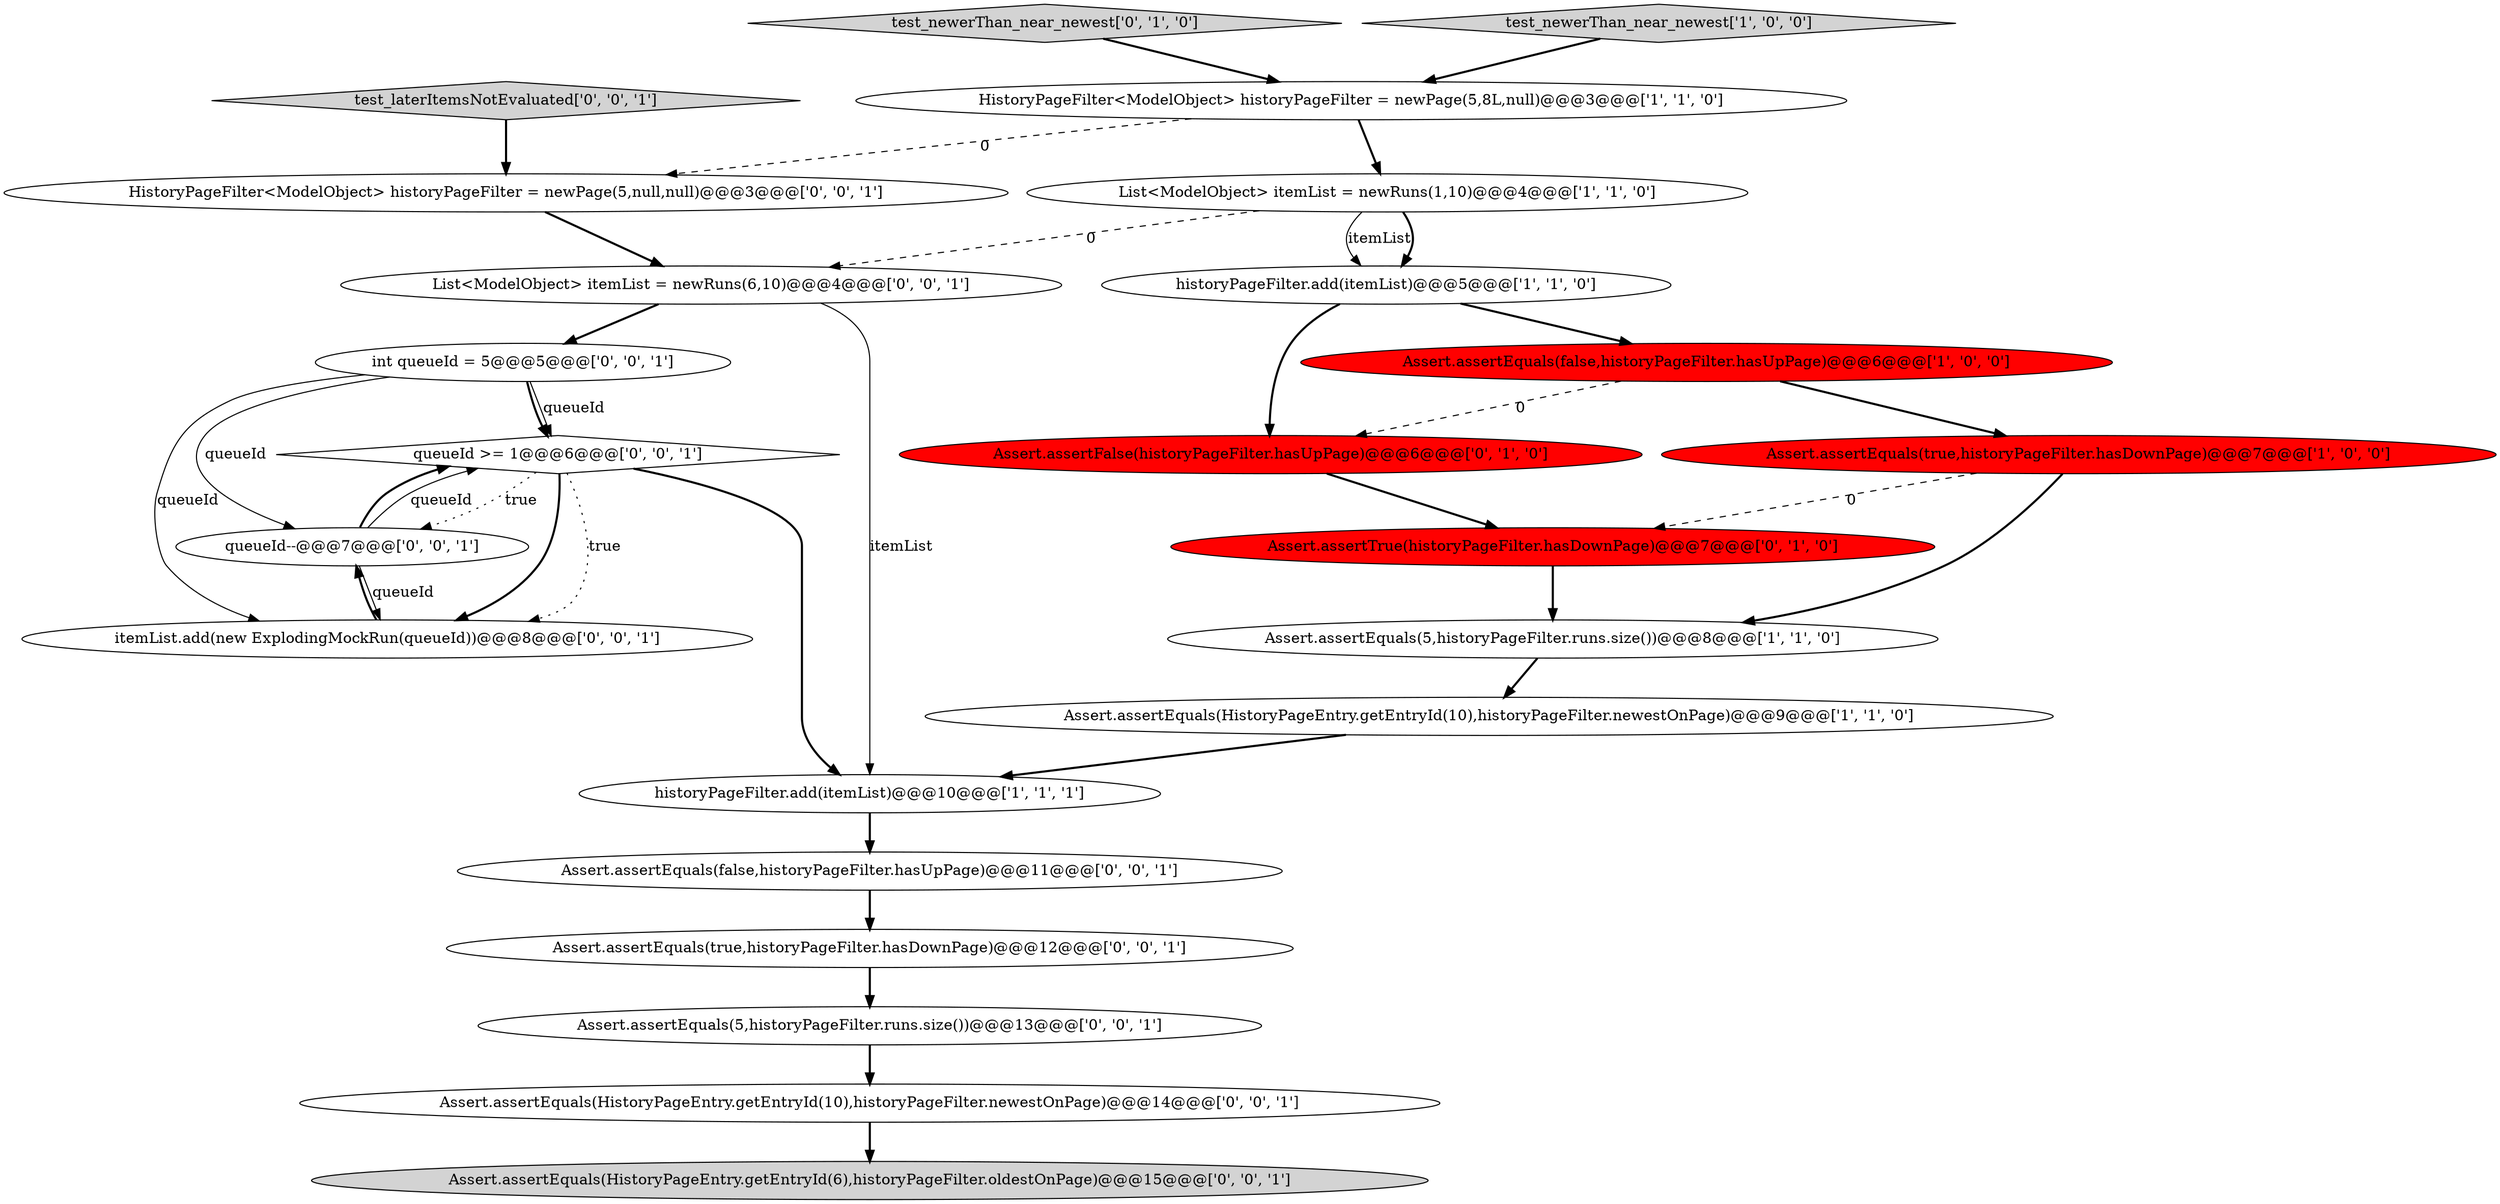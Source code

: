 digraph {
1 [style = filled, label = "HistoryPageFilter<ModelObject> historyPageFilter = newPage(5,8L,null)@@@3@@@['1', '1', '0']", fillcolor = white, shape = ellipse image = "AAA0AAABBB1BBB"];
14 [style = filled, label = "Assert.assertEquals(HistoryPageEntry.getEntryId(10),historyPageFilter.newestOnPage)@@@14@@@['0', '0', '1']", fillcolor = white, shape = ellipse image = "AAA0AAABBB3BBB"];
2 [style = filled, label = "Assert.assertEquals(HistoryPageEntry.getEntryId(10),historyPageFilter.newestOnPage)@@@9@@@['1', '1', '0']", fillcolor = white, shape = ellipse image = "AAA0AAABBB1BBB"];
15 [style = filled, label = "Assert.assertEquals(5,historyPageFilter.runs.size())@@@13@@@['0', '0', '1']", fillcolor = white, shape = ellipse image = "AAA0AAABBB3BBB"];
23 [style = filled, label = "test_laterItemsNotEvaluated['0', '0', '1']", fillcolor = lightgray, shape = diamond image = "AAA0AAABBB3BBB"];
19 [style = filled, label = "queueId >= 1@@@6@@@['0', '0', '1']", fillcolor = white, shape = diamond image = "AAA0AAABBB3BBB"];
18 [style = filled, label = "Assert.assertEquals(false,historyPageFilter.hasUpPage)@@@11@@@['0', '0', '1']", fillcolor = white, shape = ellipse image = "AAA0AAABBB3BBB"];
13 [style = filled, label = "queueId--@@@7@@@['0', '0', '1']", fillcolor = white, shape = ellipse image = "AAA0AAABBB3BBB"];
17 [style = filled, label = "itemList.add(new ExplodingMockRun(queueId))@@@8@@@['0', '0', '1']", fillcolor = white, shape = ellipse image = "AAA0AAABBB3BBB"];
10 [style = filled, label = "test_newerThan_near_newest['0', '1', '0']", fillcolor = lightgray, shape = diamond image = "AAA0AAABBB2BBB"];
6 [style = filled, label = "Assert.assertEquals(false,historyPageFilter.hasUpPage)@@@6@@@['1', '0', '0']", fillcolor = red, shape = ellipse image = "AAA1AAABBB1BBB"];
21 [style = filled, label = "Assert.assertEquals(HistoryPageEntry.getEntryId(6),historyPageFilter.oldestOnPage)@@@15@@@['0', '0', '1']", fillcolor = lightgray, shape = ellipse image = "AAA0AAABBB3BBB"];
7 [style = filled, label = "List<ModelObject> itemList = newRuns(1,10)@@@4@@@['1', '1', '0']", fillcolor = white, shape = ellipse image = "AAA0AAABBB1BBB"];
22 [style = filled, label = "int queueId = 5@@@5@@@['0', '0', '1']", fillcolor = white, shape = ellipse image = "AAA0AAABBB3BBB"];
12 [style = filled, label = "HistoryPageFilter<ModelObject> historyPageFilter = newPage(5,null,null)@@@3@@@['0', '0', '1']", fillcolor = white, shape = ellipse image = "AAA0AAABBB3BBB"];
8 [style = filled, label = "test_newerThan_near_newest['1', '0', '0']", fillcolor = lightgray, shape = diamond image = "AAA0AAABBB1BBB"];
5 [style = filled, label = "Assert.assertEquals(5,historyPageFilter.runs.size())@@@8@@@['1', '1', '0']", fillcolor = white, shape = ellipse image = "AAA0AAABBB1BBB"];
20 [style = filled, label = "Assert.assertEquals(true,historyPageFilter.hasDownPage)@@@12@@@['0', '0', '1']", fillcolor = white, shape = ellipse image = "AAA0AAABBB3BBB"];
11 [style = filled, label = "Assert.assertFalse(historyPageFilter.hasUpPage)@@@6@@@['0', '1', '0']", fillcolor = red, shape = ellipse image = "AAA1AAABBB2BBB"];
3 [style = filled, label = "historyPageFilter.add(itemList)@@@10@@@['1', '1', '1']", fillcolor = white, shape = ellipse image = "AAA0AAABBB1BBB"];
9 [style = filled, label = "Assert.assertTrue(historyPageFilter.hasDownPage)@@@7@@@['0', '1', '0']", fillcolor = red, shape = ellipse image = "AAA1AAABBB2BBB"];
16 [style = filled, label = "List<ModelObject> itemList = newRuns(6,10)@@@4@@@['0', '0', '1']", fillcolor = white, shape = ellipse image = "AAA0AAABBB3BBB"];
4 [style = filled, label = "historyPageFilter.add(itemList)@@@5@@@['1', '1', '0']", fillcolor = white, shape = ellipse image = "AAA0AAABBB1BBB"];
0 [style = filled, label = "Assert.assertEquals(true,historyPageFilter.hasDownPage)@@@7@@@['1', '0', '0']", fillcolor = red, shape = ellipse image = "AAA1AAABBB1BBB"];
15->14 [style = bold, label=""];
22->19 [style = bold, label=""];
4->6 [style = bold, label=""];
19->17 [style = dotted, label="true"];
7->16 [style = dashed, label="0"];
2->3 [style = bold, label=""];
6->11 [style = dashed, label="0"];
7->4 [style = solid, label="itemList"];
6->0 [style = bold, label=""];
12->16 [style = bold, label=""];
19->17 [style = bold, label=""];
7->4 [style = bold, label=""];
19->13 [style = dotted, label="true"];
13->17 [style = solid, label="queueId"];
16->22 [style = bold, label=""];
11->9 [style = bold, label=""];
1->7 [style = bold, label=""];
3->18 [style = bold, label=""];
8->1 [style = bold, label=""];
1->12 [style = dashed, label="0"];
18->20 [style = bold, label=""];
5->2 [style = bold, label=""];
13->19 [style = bold, label=""];
13->19 [style = solid, label="queueId"];
22->13 [style = solid, label="queueId"];
22->19 [style = solid, label="queueId"];
9->5 [style = bold, label=""];
16->3 [style = solid, label="itemList"];
23->12 [style = bold, label=""];
17->13 [style = bold, label=""];
0->9 [style = dashed, label="0"];
4->11 [style = bold, label=""];
10->1 [style = bold, label=""];
20->15 [style = bold, label=""];
19->3 [style = bold, label=""];
22->17 [style = solid, label="queueId"];
14->21 [style = bold, label=""];
0->5 [style = bold, label=""];
}
